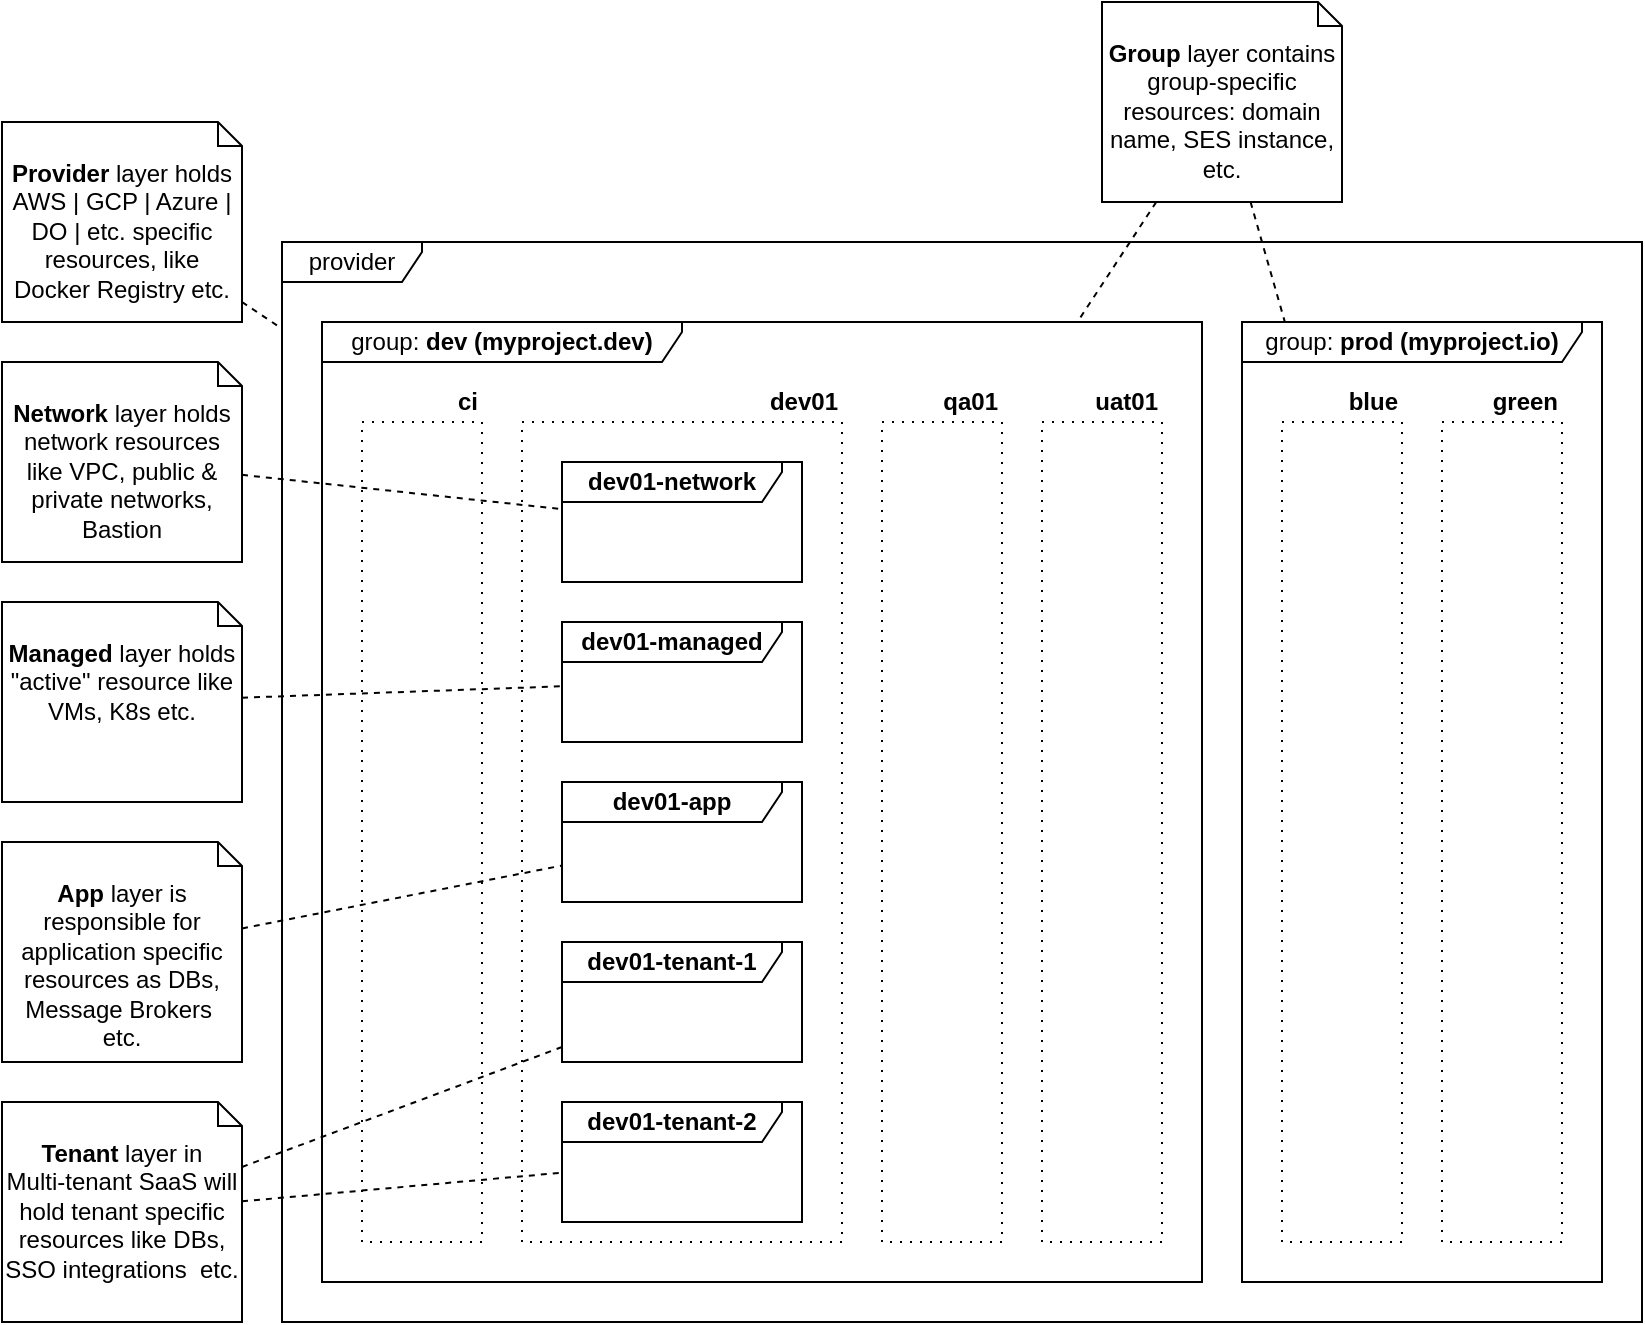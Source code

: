<mxfile version="22.0.3" type="device">
  <diagram name="Page-1" id="e7e014a7-5840-1c2e-5031-d8a46d1fe8dd">
    <mxGraphModel dx="2177" dy="1298" grid="1" gridSize="10" guides="1" tooltips="1" connect="1" arrows="1" fold="1" page="1" pageScale="1" pageWidth="1169" pageHeight="826" background="none" math="0" shadow="0">
      <root>
        <mxCell id="0" />
        <mxCell id="1" parent="0" />
        <mxCell id="OYCvvAdAiIvbkz0t1Q_Q-12" value="" style="rounded=0;whiteSpace=wrap;html=1;fillColor=none;dashed=1;dashPattern=1 4;" vertex="1" parent="1">
          <mxGeometry x="140" y="110" width="160" height="410" as="geometry" />
        </mxCell>
        <mxCell id="OYCvvAdAiIvbkz0t1Q_Q-9" value="" style="rounded=0;whiteSpace=wrap;html=1;fillColor=none;dashed=1;dashPattern=1 4;" vertex="1" parent="1">
          <mxGeometry x="60" y="110" width="60" height="410" as="geometry" />
        </mxCell>
        <mxCell id="szFDY3hvtiqq0gpE-xKA-41" value="provider" style="shape=umlFrame;whiteSpace=wrap;html=1;pointerEvents=0;width=70;height=20;align=center;" parent="1" vertex="1">
          <mxGeometry x="20" y="20" width="680" height="540" as="geometry" />
        </mxCell>
        <mxCell id="szFDY3hvtiqq0gpE-xKA-42" value="group: &lt;b&gt;dev (myproject.dev)&lt;/b&gt;" style="shape=umlFrame;whiteSpace=wrap;html=1;pointerEvents=0;width=180;height=20;" parent="1" vertex="1">
          <mxGeometry x="40" y="60" width="440" height="480" as="geometry" />
        </mxCell>
        <mxCell id="szFDY3hvtiqq0gpE-xKA-45" value="&lt;b&gt;dev01-network&lt;/b&gt;" style="shape=umlFrame;whiteSpace=wrap;html=1;pointerEvents=0;width=110;height=20;" parent="1" vertex="1">
          <mxGeometry x="160" y="130" width="120" height="60" as="geometry" />
        </mxCell>
        <mxCell id="szFDY3hvtiqq0gpE-xKA-46" value="&lt;b&gt;dev01-managed&lt;/b&gt;" style="shape=umlFrame;whiteSpace=wrap;html=1;pointerEvents=0;width=110;height=20;" parent="1" vertex="1">
          <mxGeometry x="160" y="210" width="120" height="60" as="geometry" />
        </mxCell>
        <mxCell id="szFDY3hvtiqq0gpE-xKA-48" value="&lt;b&gt;dev01-app&lt;/b&gt;" style="shape=umlFrame;whiteSpace=wrap;html=1;pointerEvents=0;width=110;height=20;" parent="1" vertex="1">
          <mxGeometry x="160" y="290" width="120" height="60" as="geometry" />
        </mxCell>
        <mxCell id="szFDY3hvtiqq0gpE-xKA-49" value="&lt;b&gt;dev01-tenant-2&lt;/b&gt;" style="shape=umlFrame;whiteSpace=wrap;html=1;pointerEvents=0;width=110;height=20;" parent="1" vertex="1">
          <mxGeometry x="160" y="450" width="120" height="60" as="geometry" />
        </mxCell>
        <mxCell id="OYCvvAdAiIvbkz0t1Q_Q-1" value="group: &lt;b&gt;prod (myproject.io)&lt;/b&gt;" style="shape=umlFrame;whiteSpace=wrap;html=1;pointerEvents=0;width=170;height=20;" vertex="1" parent="1">
          <mxGeometry x="500" y="60" width="180" height="480" as="geometry" />
        </mxCell>
        <mxCell id="OYCvvAdAiIvbkz0t1Q_Q-4" value="&lt;b&gt;Provider&lt;/b&gt; layer holds AWS | GCP | Azure | DO | etc. specific resources, like Docker Registry etc." style="shape=note2;boundedLbl=1;whiteSpace=wrap;html=1;size=12;verticalAlign=top;align=center;" vertex="1" parent="1">
          <mxGeometry x="-120" y="-40" width="120" height="100" as="geometry" />
        </mxCell>
        <mxCell id="OYCvvAdAiIvbkz0t1Q_Q-5" value="" style="endArrow=none;dashed=1;html=1;rounded=0;" edge="1" parent="1" source="OYCvvAdAiIvbkz0t1Q_Q-4" target="szFDY3hvtiqq0gpE-xKA-41">
          <mxGeometry width="50" height="50" relative="1" as="geometry">
            <mxPoint x="180" y="100" as="sourcePoint" />
            <mxPoint x="230" y="50" as="targetPoint" />
          </mxGeometry>
        </mxCell>
        <mxCell id="OYCvvAdAiIvbkz0t1Q_Q-6" value="&lt;b&gt;Group&lt;/b&gt; layer contains group-specific resources: domain name, SES instance, etc." style="shape=note2;boundedLbl=1;whiteSpace=wrap;html=1;size=12;verticalAlign=top;align=center;" vertex="1" parent="1">
          <mxGeometry x="430" y="-100" width="120" height="100" as="geometry" />
        </mxCell>
        <mxCell id="OYCvvAdAiIvbkz0t1Q_Q-7" value="" style="endArrow=none;dashed=1;html=1;rounded=0;" edge="1" parent="1" source="OYCvvAdAiIvbkz0t1Q_Q-6" target="szFDY3hvtiqq0gpE-xKA-42">
          <mxGeometry width="50" height="50" relative="1" as="geometry">
            <mxPoint x="-10" y="106" as="sourcePoint" />
            <mxPoint x="370" y="-10" as="targetPoint" />
          </mxGeometry>
        </mxCell>
        <mxCell id="OYCvvAdAiIvbkz0t1Q_Q-8" value="" style="endArrow=none;dashed=1;html=1;rounded=0;" edge="1" parent="1" source="OYCvvAdAiIvbkz0t1Q_Q-6" target="OYCvvAdAiIvbkz0t1Q_Q-1">
          <mxGeometry width="50" height="50" relative="1" as="geometry">
            <mxPoint x="347" y="-30" as="sourcePoint" />
            <mxPoint x="670" y="-60" as="targetPoint" />
          </mxGeometry>
        </mxCell>
        <mxCell id="OYCvvAdAiIvbkz0t1Q_Q-10" value="&lt;b&gt;ci&lt;/b&gt;" style="text;html=1;strokeColor=none;fillColor=none;align=right;verticalAlign=middle;whiteSpace=wrap;rounded=0;" vertex="1" parent="1">
          <mxGeometry x="80" y="90" width="40" height="20" as="geometry" />
        </mxCell>
        <mxCell id="OYCvvAdAiIvbkz0t1Q_Q-13" value="&lt;b&gt;dev01&lt;/b&gt;" style="text;html=1;strokeColor=none;fillColor=none;align=right;verticalAlign=middle;whiteSpace=wrap;rounded=0;" vertex="1" parent="1">
          <mxGeometry x="260" y="90" width="40" height="20" as="geometry" />
        </mxCell>
        <mxCell id="OYCvvAdAiIvbkz0t1Q_Q-14" value="" style="rounded=0;whiteSpace=wrap;html=1;fillColor=none;dashed=1;dashPattern=1 4;" vertex="1" parent="1">
          <mxGeometry x="320" y="110" width="60" height="410" as="geometry" />
        </mxCell>
        <mxCell id="OYCvvAdAiIvbkz0t1Q_Q-15" value="" style="rounded=0;whiteSpace=wrap;html=1;fillColor=none;dashed=1;dashPattern=1 4;" vertex="1" parent="1">
          <mxGeometry x="400" y="110" width="60" height="410" as="geometry" />
        </mxCell>
        <mxCell id="OYCvvAdAiIvbkz0t1Q_Q-16" value="&lt;b&gt;qa01&lt;/b&gt;" style="text;html=1;strokeColor=none;fillColor=none;align=right;verticalAlign=middle;whiteSpace=wrap;rounded=0;" vertex="1" parent="1">
          <mxGeometry x="340" y="90" width="40" height="20" as="geometry" />
        </mxCell>
        <mxCell id="OYCvvAdAiIvbkz0t1Q_Q-17" value="&lt;b&gt;uat01&lt;/b&gt;" style="text;html=1;strokeColor=none;fillColor=none;align=right;verticalAlign=middle;whiteSpace=wrap;rounded=0;" vertex="1" parent="1">
          <mxGeometry x="420" y="90" width="40" height="20" as="geometry" />
        </mxCell>
        <mxCell id="OYCvvAdAiIvbkz0t1Q_Q-18" value="&lt;b&gt;dev01-tenant-1&lt;/b&gt;" style="shape=umlFrame;whiteSpace=wrap;html=1;pointerEvents=0;width=110;height=20;" vertex="1" parent="1">
          <mxGeometry x="160" y="370" width="120" height="60" as="geometry" />
        </mxCell>
        <mxCell id="OYCvvAdAiIvbkz0t1Q_Q-19" value="" style="rounded=0;whiteSpace=wrap;html=1;fillColor=none;dashed=1;dashPattern=1 4;" vertex="1" parent="1">
          <mxGeometry x="520" y="110" width="60" height="410" as="geometry" />
        </mxCell>
        <mxCell id="OYCvvAdAiIvbkz0t1Q_Q-20" value="&lt;b&gt;blue&lt;/b&gt;" style="text;html=1;strokeColor=none;fillColor=none;align=right;verticalAlign=middle;whiteSpace=wrap;rounded=0;" vertex="1" parent="1">
          <mxGeometry x="540" y="90" width="40" height="20" as="geometry" />
        </mxCell>
        <mxCell id="OYCvvAdAiIvbkz0t1Q_Q-21" value="" style="rounded=0;whiteSpace=wrap;html=1;fillColor=none;dashed=1;dashPattern=1 4;" vertex="1" parent="1">
          <mxGeometry x="600" y="110" width="60" height="410" as="geometry" />
        </mxCell>
        <mxCell id="OYCvvAdAiIvbkz0t1Q_Q-22" value="&lt;b&gt;green&lt;/b&gt;" style="text;html=1;strokeColor=none;fillColor=none;align=right;verticalAlign=middle;whiteSpace=wrap;rounded=0;" vertex="1" parent="1">
          <mxGeometry x="620" y="90" width="40" height="20" as="geometry" />
        </mxCell>
        <mxCell id="OYCvvAdAiIvbkz0t1Q_Q-23" value="&lt;b&gt;Network&lt;/b&gt;&amp;nbsp;layer holds network resources like VPC, public &amp;amp; private networks, Bastion" style="shape=note2;boundedLbl=1;whiteSpace=wrap;html=1;size=12;verticalAlign=top;align=center;" vertex="1" parent="1">
          <mxGeometry x="-120" y="80" width="120" height="100" as="geometry" />
        </mxCell>
        <mxCell id="OYCvvAdAiIvbkz0t1Q_Q-24" value="" style="endArrow=none;dashed=1;html=1;rounded=0;" edge="1" parent="1" source="OYCvvAdAiIvbkz0t1Q_Q-23" target="szFDY3hvtiqq0gpE-xKA-45">
          <mxGeometry width="50" height="50" relative="1" as="geometry">
            <mxPoint x="10" y="111" as="sourcePoint" />
            <mxPoint x="30" y="122" as="targetPoint" />
          </mxGeometry>
        </mxCell>
        <mxCell id="OYCvvAdAiIvbkz0t1Q_Q-25" value="&lt;b&gt;Managed&lt;/b&gt;&amp;nbsp;layer holds &quot;active&quot; resource like VMs, K8s etc." style="shape=note2;boundedLbl=1;whiteSpace=wrap;html=1;size=12;verticalAlign=top;align=center;" vertex="1" parent="1">
          <mxGeometry x="-120" y="200" width="120" height="100" as="geometry" />
        </mxCell>
        <mxCell id="OYCvvAdAiIvbkz0t1Q_Q-26" value="" style="endArrow=none;dashed=1;html=1;rounded=0;" edge="1" parent="1" source="OYCvvAdAiIvbkz0t1Q_Q-25" target="szFDY3hvtiqq0gpE-xKA-46">
          <mxGeometry width="50" height="50" relative="1" as="geometry">
            <mxPoint x="10" y="194" as="sourcePoint" />
            <mxPoint x="170" y="176" as="targetPoint" />
          </mxGeometry>
        </mxCell>
        <mxCell id="OYCvvAdAiIvbkz0t1Q_Q-27" value="&lt;b&gt;App&lt;/b&gt;&amp;nbsp;layer is responsible for application specific resources as DBs, Message Brokers&amp;nbsp; etc." style="shape=note2;boundedLbl=1;whiteSpace=wrap;html=1;size=12;verticalAlign=top;align=center;" vertex="1" parent="1">
          <mxGeometry x="-120" y="320" width="120" height="110" as="geometry" />
        </mxCell>
        <mxCell id="OYCvvAdAiIvbkz0t1Q_Q-28" value="&lt;b&gt;Tenant&lt;/b&gt;&amp;nbsp;layer in&lt;br&gt;Multi-tenant SaaS will hold tenant specific resources like DBs, SSO integrations&amp;nbsp; etc." style="shape=note2;boundedLbl=1;whiteSpace=wrap;html=1;size=12;verticalAlign=top;align=center;" vertex="1" parent="1">
          <mxGeometry x="-120" y="450" width="120" height="110" as="geometry" />
        </mxCell>
        <mxCell id="OYCvvAdAiIvbkz0t1Q_Q-29" value="" style="endArrow=none;dashed=1;html=1;rounded=0;" edge="1" parent="1" source="OYCvvAdAiIvbkz0t1Q_Q-27" target="szFDY3hvtiqq0gpE-xKA-48">
          <mxGeometry width="50" height="50" relative="1" as="geometry">
            <mxPoint x="10" y="250" as="sourcePoint" />
            <mxPoint x="170" y="250" as="targetPoint" />
          </mxGeometry>
        </mxCell>
        <mxCell id="OYCvvAdAiIvbkz0t1Q_Q-30" value="" style="endArrow=none;dashed=1;html=1;rounded=0;" edge="1" parent="1" source="OYCvvAdAiIvbkz0t1Q_Q-28" target="OYCvvAdAiIvbkz0t1Q_Q-18">
          <mxGeometry width="50" height="50" relative="1" as="geometry">
            <mxPoint x="10" y="358" as="sourcePoint" />
            <mxPoint x="170" y="338" as="targetPoint" />
          </mxGeometry>
        </mxCell>
        <mxCell id="OYCvvAdAiIvbkz0t1Q_Q-31" value="" style="endArrow=none;dashed=1;html=1;rounded=0;" edge="1" parent="1" source="OYCvvAdAiIvbkz0t1Q_Q-28" target="szFDY3hvtiqq0gpE-xKA-49">
          <mxGeometry width="50" height="50" relative="1" as="geometry">
            <mxPoint x="10" y="477" as="sourcePoint" />
            <mxPoint x="170" y="428" as="targetPoint" />
          </mxGeometry>
        </mxCell>
      </root>
    </mxGraphModel>
  </diagram>
</mxfile>
